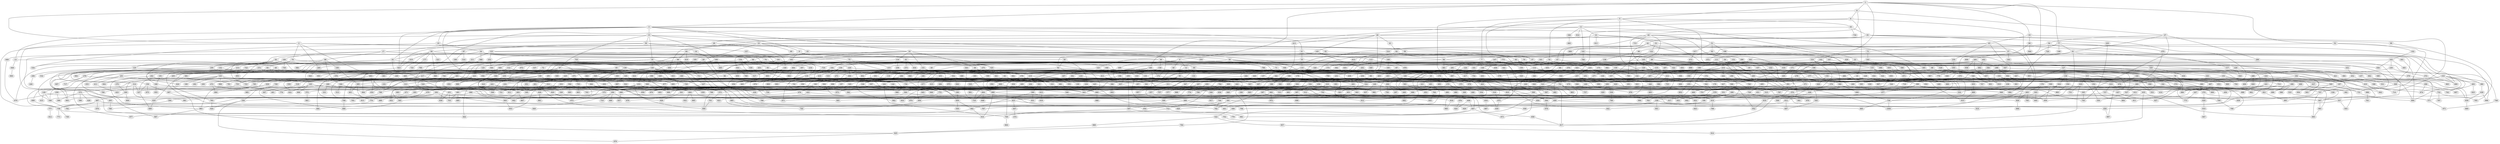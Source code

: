 // Generated by graph-tools (version 1.0) at 2021/54/03/08/21 14:54:01
// undirected, 1000 vertices, 1500 edges
graph export_dot {
  node [color=gray90,style=filled];
  "1";
  "2";
  "3";
  "4";
  "5";
  "6";
  "7";
  "8";
  "9";
  "10";
  "11";
  "12";
  "13";
  "14";
  "15";
  "16";
  "17";
  "18";
  "19";
  "20";
  "21";
  "22";
  "23";
  "24";
  "25";
  "26";
  "27";
  "28";
  "29";
  "30";
  "31";
  "32";
  "33";
  "34";
  "35";
  "36";
  "37";
  "38";
  "39";
  "40";
  "41";
  "42";
  "43";
  "44";
  "45";
  "46";
  "47";
  "48";
  "49";
  "50";
  "51";
  "52";
  "53";
  "54";
  "55";
  "56";
  "57";
  "58";
  "59";
  "60";
  "61";
  "62";
  "63";
  "64";
  "65";
  "66";
  "67";
  "68";
  "69";
  "70";
  "71";
  "72";
  "73";
  "74";
  "75";
  "76";
  "77";
  "78";
  "79";
  "80";
  "81";
  "82";
  "83";
  "84";
  "85";
  "86";
  "87";
  "88";
  "89";
  "90";
  "91";
  "92";
  "93";
  "94";
  "95";
  "96";
  "97";
  "98";
  "99";
  "100";
  "101";
  "102";
  "103";
  "104";
  "105";
  "106";
  "107";
  "108";
  "109";
  "110";
  "111";
  "112";
  "113";
  "114";
  "115";
  "116";
  "117";
  "118";
  "119";
  "120";
  "121";
  "122";
  "123";
  "124";
  "125";
  "126";
  "127";
  "128";
  "129";
  "130";
  "131";
  "132";
  "133";
  "134";
  "135";
  "136";
  "137";
  "138";
  "139";
  "140";
  "141";
  "142";
  "143";
  "144";
  "145";
  "146";
  "147";
  "148";
  "149";
  "150";
  "151";
  "152";
  "153";
  "154";
  "155";
  "156";
  "157";
  "158";
  "159";
  "160";
  "161";
  "162";
  "163";
  "164";
  "165";
  "166";
  "167";
  "168";
  "169";
  "170";
  "171";
  "172";
  "173";
  "174";
  "175";
  "176";
  "177";
  "178";
  "179";
  "180";
  "181";
  "182";
  "183";
  "184";
  "185";
  "186";
  "187";
  "188";
  "189";
  "190";
  "191";
  "192";
  "193";
  "194";
  "195";
  "196";
  "197";
  "198";
  "199";
  "200";
  "201";
  "202";
  "203";
  "204";
  "205";
  "206";
  "207";
  "208";
  "209";
  "210";
  "211";
  "212";
  "213";
  "214";
  "215";
  "216";
  "217";
  "218";
  "219";
  "220";
  "221";
  "222";
  "223";
  "224";
  "225";
  "226";
  "227";
  "228";
  "229";
  "230";
  "231";
  "232";
  "233";
  "234";
  "235";
  "236";
  "237";
  "238";
  "239";
  "240";
  "241";
  "242";
  "243";
  "244";
  "245";
  "246";
  "247";
  "248";
  "249";
  "250";
  "251";
  "252";
  "253";
  "254";
  "255";
  "256";
  "257";
  "258";
  "259";
  "260";
  "261";
  "262";
  "263";
  "264";
  "265";
  "266";
  "267";
  "268";
  "269";
  "270";
  "271";
  "272";
  "273";
  "274";
  "275";
  "276";
  "277";
  "278";
  "279";
  "280";
  "281";
  "282";
  "283";
  "284";
  "285";
  "286";
  "287";
  "288";
  "289";
  "290";
  "291";
  "292";
  "293";
  "294";
  "295";
  "296";
  "297";
  "298";
  "299";
  "300";
  "301";
  "302";
  "303";
  "304";
  "305";
  "306";
  "307";
  "308";
  "309";
  "310";
  "311";
  "312";
  "313";
  "314";
  "315";
  "316";
  "317";
  "318";
  "319";
  "320";
  "321";
  "322";
  "323";
  "324";
  "325";
  "326";
  "327";
  "328";
  "329";
  "330";
  "331";
  "332";
  "333";
  "334";
  "335";
  "336";
  "337";
  "338";
  "339";
  "340";
  "341";
  "342";
  "343";
  "344";
  "345";
  "346";
  "347";
  "348";
  "349";
  "350";
  "351";
  "352";
  "353";
  "354";
  "355";
  "356";
  "357";
  "358";
  "359";
  "360";
  "361";
  "362";
  "363";
  "364";
  "365";
  "366";
  "367";
  "368";
  "369";
  "370";
  "371";
  "372";
  "373";
  "374";
  "375";
  "376";
  "377";
  "378";
  "379";
  "380";
  "381";
  "382";
  "383";
  "384";
  "385";
  "386";
  "387";
  "388";
  "389";
  "390";
  "391";
  "392";
  "393";
  "394";
  "395";
  "396";
  "397";
  "398";
  "399";
  "400";
  "401";
  "402";
  "403";
  "404";
  "405";
  "406";
  "407";
  "408";
  "409";
  "410";
  "411";
  "412";
  "413";
  "414";
  "415";
  "416";
  "417";
  "418";
  "419";
  "420";
  "421";
  "422";
  "423";
  "424";
  "425";
  "426";
  "427";
  "428";
  "429";
  "430";
  "431";
  "432";
  "433";
  "434";
  "435";
  "436";
  "437";
  "438";
  "439";
  "440";
  "441";
  "442";
  "443";
  "444";
  "445";
  "446";
  "447";
  "448";
  "449";
  "450";
  "451";
  "452";
  "453";
  "454";
  "455";
  "456";
  "457";
  "458";
  "459";
  "460";
  "461";
  "462";
  "463";
  "464";
  "465";
  "466";
  "467";
  "468";
  "469";
  "470";
  "471";
  "472";
  "473";
  "474";
  "475";
  "476";
  "477";
  "478";
  "479";
  "480";
  "481";
  "482";
  "483";
  "484";
  "485";
  "486";
  "487";
  "488";
  "489";
  "490";
  "491";
  "492";
  "493";
  "494";
  "495";
  "496";
  "497";
  "498";
  "499";
  "500";
  "501";
  "502";
  "503";
  "504";
  "505";
  "506";
  "507";
  "508";
  "509";
  "510";
  "511";
  "512";
  "513";
  "514";
  "515";
  "516";
  "517";
  "518";
  "519";
  "520";
  "521";
  "522";
  "523";
  "524";
  "525";
  "526";
  "527";
  "528";
  "529";
  "530";
  "531";
  "532";
  "533";
  "534";
  "535";
  "536";
  "537";
  "538";
  "539";
  "540";
  "541";
  "542";
  "543";
  "544";
  "545";
  "546";
  "547";
  "548";
  "549";
  "550";
  "551";
  "552";
  "553";
  "554";
  "555";
  "556";
  "557";
  "558";
  "559";
  "560";
  "561";
  "562";
  "563";
  "564";
  "565";
  "566";
  "567";
  "568";
  "569";
  "570";
  "571";
  "572";
  "573";
  "574";
  "575";
  "576";
  "577";
  "578";
  "579";
  "580";
  "581";
  "582";
  "583";
  "584";
  "585";
  "586";
  "587";
  "588";
  "589";
  "590";
  "591";
  "592";
  "593";
  "594";
  "595";
  "596";
  "597";
  "598";
  "599";
  "600";
  "601";
  "602";
  "603";
  "604";
  "605";
  "606";
  "607";
  "608";
  "609";
  "610";
  "611";
  "612";
  "613";
  "614";
  "615";
  "616";
  "617";
  "618";
  "619";
  "620";
  "621";
  "622";
  "623";
  "624";
  "625";
  "626";
  "627";
  "628";
  "629";
  "630";
  "631";
  "632";
  "633";
  "634";
  "635";
  "636";
  "637";
  "638";
  "639";
  "640";
  "641";
  "642";
  "643";
  "644";
  "645";
  "646";
  "647";
  "648";
  "649";
  "650";
  "651";
  "652";
  "653";
  "654";
  "655";
  "656";
  "657";
  "658";
  "659";
  "660";
  "661";
  "662";
  "663";
  "664";
  "665";
  "666";
  "667";
  "668";
  "669";
  "670";
  "671";
  "672";
  "673";
  "674";
  "675";
  "676";
  "677";
  "678";
  "679";
  "680";
  "681";
  "682";
  "683";
  "684";
  "685";
  "686";
  "687";
  "688";
  "689";
  "690";
  "691";
  "692";
  "693";
  "694";
  "695";
  "696";
  "697";
  "698";
  "699";
  "700";
  "701";
  "702";
  "703";
  "704";
  "705";
  "706";
  "707";
  "708";
  "709";
  "710";
  "711";
  "712";
  "713";
  "714";
  "715";
  "716";
  "717";
  "718";
  "719";
  "720";
  "721";
  "722";
  "723";
  "724";
  "725";
  "726";
  "727";
  "728";
  "729";
  "730";
  "731";
  "732";
  "733";
  "734";
  "735";
  "736";
  "737";
  "738";
  "739";
  "740";
  "741";
  "742";
  "743";
  "744";
  "745";
  "746";
  "747";
  "748";
  "749";
  "750";
  "751";
  "752";
  "753";
  "754";
  "755";
  "756";
  "757";
  "758";
  "759";
  "760";
  "761";
  "762";
  "763";
  "764";
  "765";
  "766";
  "767";
  "768";
  "769";
  "770";
  "771";
  "772";
  "773";
  "774";
  "775";
  "776";
  "777";
  "778";
  "779";
  "780";
  "781";
  "782";
  "783";
  "784";
  "785";
  "786";
  "787";
  "788";
  "789";
  "790";
  "791";
  "792";
  "793";
  "794";
  "795";
  "796";
  "797";
  "798";
  "799";
  "800";
  "801";
  "802";
  "803";
  "804";
  "805";
  "806";
  "807";
  "808";
  "809";
  "810";
  "811";
  "812";
  "813";
  "814";
  "815";
  "816";
  "817";
  "818";
  "819";
  "820";
  "821";
  "822";
  "823";
  "824";
  "825";
  "826";
  "827";
  "828";
  "829";
  "830";
  "831";
  "832";
  "833";
  "834";
  "835";
  "836";
  "837";
  "838";
  "839";
  "840";
  "841";
  "842";
  "843";
  "844";
  "845";
  "846";
  "847";
  "848";
  "849";
  "850";
  "851";
  "852";
  "853";
  "854";
  "855";
  "856";
  "857";
  "858";
  "859";
  "860";
  "861";
  "862";
  "863";
  "864";
  "865";
  "866";
  "867";
  "868";
  "869";
  "870";
  "871";
  "872";
  "873";
  "874";
  "875";
  "876";
  "877";
  "878";
  "879";
  "880";
  "881";
  "882";
  "883";
  "884";
  "885";
  "886";
  "887";
  "888";
  "889";
  "890";
  "891";
  "892";
  "893";
  "894";
  "895";
  "896";
  "897";
  "898";
  "899";
  "900";
  "901";
  "902";
  "903";
  "904";
  "905";
  "906";
  "907";
  "908";
  "909";
  "910";
  "911";
  "912";
  "913";
  "914";
  "915";
  "916";
  "917";
  "918";
  "919";
  "920";
  "921";
  "922";
  "923";
  "924";
  "925";
  "926";
  "927";
  "928";
  "929";
  "930";
  "931";
  "932";
  "933";
  "934";
  "935";
  "936";
  "937";
  "938";
  "939";
  "940";
  "941";
  "942";
  "943";
  "944";
  "945";
  "946";
  "947";
  "948";
  "949";
  "950";
  "951";
  "952";
  "953";
  "954";
  "955";
  "956";
  "957";
  "958";
  "959";
  "960";
  "961";
  "962";
  "963";
  "964";
  "965";
  "966";
  "967";
  "968";
  "969";
  "970";
  "971";
  "972";
  "973";
  "974";
  "975";
  "976";
  "977";
  "978";
  "979";
  "980";
  "981";
  "982";
  "983";
  "984";
  "985";
  "986";
  "987";
  "988";
  "989";
  "990";
  "991";
  "992";
  "993";
  "994";
  "995";
  "996";
  "997";
  "998";
  "999";
  "1000";
  "1" -- "2";
  "1" -- "3";
  "1" -- "4";
  "1" -- "5";
  "1" -- "6";
  "1" -- "33";
  "1" -- "52";
  "1" -- "77";
  "1" -- "192";
  "1" -- "274";
  "2" -- "14";
  "2" -- "32";
  "2" -- "79";
  "2" -- "663";
  "2" -- "295";
  "2" -- "993";
  "3" -- "9";
  "3" -- "13";
  "3" -- "15";
  "3" -- "19";
  "3" -- "24";
  "3" -- "31";
  "3" -- "61";
  "3" -- "222";
  "3" -- "923";
  "3" -- "235";
  "4" -- "12";
  "4" -- "40";
  "4" -- "72";
  "4" -- "394";
  "4" -- "499";
  "5" -- "7";
  "5" -- "16";
  "5" -- "22";
  "5" -- "78";
  "5" -- "498";
  "5" -- "37";
  "6" -- "8";
  "6" -- "27";
  "6" -- "44";
  "6" -- "578";
  "7" -- "88";
  "7" -- "453";
  "8" -- "10";
  "8" -- "11";
  "8" -- "146";
  "8" -- "929";
  "9" -- "39";
  "9" -- "46";
  "9" -- "81";
  "9" -- "162";
  "9" -- "628";
  "10" -- "325";
  "10" -- "448";
  "10" -- "574";
  "11" -- "21";
  "11" -- "26";
  "11" -- "141";
  "11" -- "348";
  "11" -- "385";
  "11" -- "814";
  "11" -- "400";
  "12" -- "20";
  "12" -- "118";
  "12" -- "170";
  "12" -- "304";
  "12" -- "629";
  "13" -- "48";
  "13" -- "848";
  "14" -- "741";
  "15" -- "17";
  "15" -- "18";
  "15" -- "23";
  "15" -- "36";
  "15" -- "87";
  "15" -- "106";
  "15" -- "283";
  "15" -- "736";
  "16" -- "35";
  "16" -- "68";
  "16" -- "734";
  "17" -- "94";
  "17" -- "96";
  "17" -- "119";
  "17" -- "129";
  "17" -- "189";
  "18" -- "126";
  "18" -- "165";
  "18" -- "223";
  "18" -- "275";
  "18" -- "883";
  "18" -- "205";
  "18" -- "430";
  "18" -- "328";
  "18" -- "209";
  "19" -- "34";
  "19" -- "534";
  "20" -- "221";
  "20" -- "491";
  "20" -- "713";
  "20" -- "784";
  "21" -- "53";
  "21" -- "611";
  "21" -- "923";
  "21" -- "391";
  "22" -- "886";
  "22" -- "322";
  "23" -- "25";
  "23" -- "29";
  "23" -- "64";
  "23" -- "69";
  "23" -- "70";
  "23" -- "107";
  "23" -- "121";
  "24" -- "38";
  "24" -- "59";
  "24" -- "84";
  "24" -- "113";
  "24" -- "116";
  "24" -- "151";
  "24" -- "301";
  "24" -- "705";
  "24" -- "517";
  "25" -- "30";
  "25" -- "134";
  "25" -- "254";
  "25" -- "631";
  "26" -- "28";
  "26" -- "41";
  "26" -- "99";
  "26" -- "135";
  "26" -- "145";
  "26" -- "413";
  "27" -- "54";
  "27" -- "91";
  "27" -- "289";
  "27" -- "345";
  "28" -- "58";
  "28" -- "140";
  "28" -- "629";
  "29" -- "112";
  "29" -- "974";
  "30" -- "65";
  "30" -- "71";
  "30" -- "260";
  "30" -- "436";
  "30" -- "215";
  "31" -- "55";
  "31" -- "195";
  "31" -- "775";
  "32" -- "37";
  "32" -- "62";
  "33" -- "43";
  "33" -- "90";
  "33" -- "714";
  "34" -- "50";
  "34" -- "74";
  "34" -- "368";
  "34" -- "525";
  "34" -- "649";
  "34" -- "719";
  "35" -- "42";
  "35" -- "229";
  "35" -- "524";
  "35" -- "880";
  "35" -- "57";
  "36" -- "56";
  "36" -- "97";
  "36" -- "157";
  "36" -- "172";
  "37" -- "45";
  "37" -- "130";
  "37" -- "342";
  "37" -- "726";
  "38" -- "63";
  "38" -- "98";
  "38" -- "250";
  "38" -- "305";
  "38" -- "378";
  "39" -- "62";
  "39" -- "234";
  "40" -- "443";
  "41" -- "82";
  "42" -- "47";
  "42" -- "57";
  "42" -- "286";
  "42" -- "760";
  "42" -- "810";
  "43" -- "73";
  "43" -- "230";
  "43" -- "318";
  "43" -- "919";
  "43" -- "142";
  "44" -- "51";
  "44" -- "105";
  "44" -- "115";
  "44" -- "418";
  "44" -- "494";
  "44" -- "497";
  "44" -- "715";
  "45" -- "154";
  "46" -- "49";
  "46" -- "158";
  "46" -- "541";
  "46" -- "598";
  "47" -- "124";
  "47" -- "148";
  "47" -- "547";
  "48" -- "128";
  "48" -- "169";
  "48" -- "346";
  "48" -- "711";
  "50" -- "80";
  "50" -- "209";
  "50" -- "200";
  "50" -- "129";
  "50" -- "534";
  "51" -- "92";
  "51" -- "133";
  "51" -- "188";
  "51" -- "317";
  "52" -- "102";
  "52" -- "328";
  "52" -- "731";
  "53" -- "122";
  "53" -- "909";
  "53" -- "828";
  "54" -- "60";
  "54" -- "720";
  "54" -- "680";
  "55" -- "67";
  "55" -- "110";
  "55" -- "190";
  "55" -- "478";
  "55" -- "465";
  "56" -- "93";
  "56" -- "177";
  "56" -- "419";
  "56" -- "467";
  "56" -- "521";
  "56" -- "61";
  "56" -- "913";
  "56" -- "965";
  "57" -- "117";
  "57" -- "183";
  "57" -- "173";
  "57" -- "308";
  "57" -- "94";
  "58" -- "89";
  "58" -- "813";
  "59" -- "421";
  "59" -- "619";
  "59" -- "148";
  "60" -- "138";
  "61" -- "139";
  "61" -- "262";
  "61" -- "272";
  "61" -- "693";
  "62" -- "66";
  "62" -- "218";
  "62" -- "383";
  "62" -- "422";
  "62" -- "668";
  "62" -- "860";
  "62" -- "977";
  "63" -- "100";
  "63" -- "555";
  "63" -- "942";
  "64" -- "75";
  "64" -- "86";
  "64" -- "261";
  "64" -- "819";
  "65" -- "335";
  "65" -- "457";
  "65" -- "930";
  "65" -- "424";
  "66" -- "580";
  "66" -- "660";
  "67" -- "342";
  "67" -- "760";
  "68" -- "76";
  "68" -- "240";
  "68" -- "205";
  "70" -- "322";
  "70" -- "381";
  "71" -- "266";
  "71" -- "566";
  "72" -- "820";
  "73" -- "111";
  "73" -- "193";
  "74" -- "935";
  "74" -- "640";
  "75" -- "104";
  "75" -- "215";
  "75" -- "284";
  "76" -- "585";
  "76" -- "637";
  "76" -- "653";
  "76" -- "639";
  "76" -- "467";
  "77" -- "108";
  "77" -- "316";
  "77" -- "470";
  "77" -- "510";
  "77" -- "91";
  "77" -- "765";
  "78" -- "127";
  "78" -- "433";
  "78" -- "528";
  "78" -- "684";
  "78" -- "169";
  "79" -- "83";
  "79" -- "472";
  "79" -- "163";
  "79" -- "439";
  "80" -- "131";
  "80" -- "311";
  "80" -- "847";
  "80" -- "871";
  "80" -- "260";
  "81" -- "159";
  "81" -- "185";
  "81" -- "273";
  "81" -- "834";
  "82" -- "85";
  "82" -- "137";
  "82" -- "306";
  "83" -- "201";
  "83" -- "219";
  "83" -- "276";
  "83" -- "400";
  "84" -- "216";
  "84" -- "307";
  "84" -- "722";
  "84" -- "930";
  "85" -- "95";
  "85" -- "114";
  "85" -- "120";
  "85" -- "817";
  "86" -- "125";
  "86" -- "233";
  "86" -- "711";
  "86" -- "391";
  "86" -- "112";
  "87" -- "149";
  "87" -- "268";
  "87" -- "291";
  "87" -- "509";
  "87" -- "960";
  "87" -- "987";
  "87" -- "98";
  "88" -- "160";
  "88" -- "707";
  "88" -- "693";
  "89" -- "101";
  "89" -- "196";
  "89" -- "288";
  "89" -- "475";
  "90" -- "363";
  "90" -- "944";
  "91" -- "184";
  "91" -- "285";
  "91" -- "808";
  "91" -- "892";
  "91" -- "729";
  "91" -- "874";
  "92" -- "123";
  "92" -- "147";
  "92" -- "402";
  "92" -- "334";
  "93" -- "378";
  "93" -- "601";
  "94" -- "210";
  "94" -- "362";
  "94" -- "381";
  "95" -- "657";
  "95" -- "744";
  "95" -- "856";
  "95" -- "554";
  "95" -- "905";
  "96" -- "109";
  "96" -- "132";
  "96" -- "344";
  "96" -- "366";
  "97" -- "199";
  "97" -- "514";
  "98" -- "518";
  "98" -- "463";
  "99" -- "571";
  "102" -- "103";
  "103" -- "239";
  "103" -- "365";
  "103" -- "753";
  "103" -- "836";
  "104" -- "641";
  "104" -- "119";
  "104" -- "663";
  "104" -- "840";
  "105" -- "120";
  "105" -- "207";
  "105" -- "322";
  "105" -- "454";
  "105" -- "930";
  "106" -- "156";
  "106" -- "465";
  "106" -- "695";
  "106" -- "525";
  "107" -- "392";
  "107" -- "886";
  "107" -- "753";
  "109" -- "395";
  "110" -- "386";
  "110" -- "417";
  "110" -- "581";
  "110" -- "876";
  "111" -- "226";
  "111" -- "343";
  "112" -- "376";
  "112" -- "743";
  "112" -- "135";
  "113" -- "173";
  "113" -- "349";
  "113" -- "836";
  "114" -- "142";
  "114" -- "166";
  "114" -- "339";
  "114" -- "340";
  "114" -- "766";
  "115" -- "153";
  "115" -- "350";
  "115" -- "983";
  "115" -- "563";
  "116" -- "238";
  "116" -- "464";
  "116" -- "443";
  "116" -- "494";
  "117" -- "186";
  "117" -- "224";
  "117" -- "688";
  "118" -- "341";
  "119" -- "144";
  "119" -- "665";
  "119" -- "951";
  "119" -- "927";
  "120" -- "290";
  "120" -- "358";
  "120" -- "441";
  "120" -- "632";
  "120" -- "840";
  "121" -- "211";
  "121" -- "252";
  "121" -- "756";
  "122" -- "152";
  "122" -- "337";
  "123" -- "759";
  "123" -- "135";
  "124" -- "248";
  "125" -- "191";
  "125" -- "954";
  "126" -- "205";
  "126" -- "217";
  "126" -- "227";
  "126" -- "500";
  "126" -- "517";
  "126" -- "643";
  "126" -- "965";
  "126" -- "585";
  "126" -- "740";
  "127" -- "136";
  "127" -- "155";
  "127" -- "330";
  "127" -- "747";
  "128" -- "415";
  "128" -- "844";
  "128" -- "546";
  "129" -- "206";
  "129" -- "245";
  "129" -- "532";
  "129" -- "334";
  "130" -- "237";
  "130" -- "277";
  "130" -- "445";
  "131" -- "357";
  "132" -- "143";
  "132" -- "320";
  "132" -- "546";
  "133" -- "324";
  "133" -- "403";
  "133" -- "526";
  "133" -- "659";
  "133" -- "269";
  "134" -- "295";
  "134" -- "530";
  "134" -- "759";
  "135" -- "197";
  "135" -- "393";
  "135" -- "319";
  "136" -- "178";
  "136" -- "354";
  "136" -- "624";
  "136" -- "890";
  "136" -- "880";
  "137" -- "176";
  "137" -- "964";
  "138" -- "323";
  "139" -- "225";
  "139" -- "369";
  "139" -- "849";
  "139" -- "969";
  "140" -- "803";
  "140" -- "665";
  "141" -- "167";
  "141" -- "181";
  "141" -- "706";
  "142" -- "204";
  "142" -- "208";
  "142" -- "590";
  "143" -- "180";
  "143" -- "279";
  "143" -- "282";
  "143" -- "723";
  "143" -- "948";
  "143" -- "240";
  "143" -- "998";
  "144" -- "190";
  "145" -- "168";
  "145" -- "202";
  "145" -- "640";
  "146" -- "163";
  "146" -- "172";
  "146" -- "179";
  "146" -- "568";
  "146" -- "613";
  "146" -- "310";
  "146" -- "957";
  "146" -- "482";
  "147" -- "150";
  "147" -- "175";
  "147" -- "302";
  "147" -- "719";
  "147" -- "668";
  "148" -- "174";
  "148" -- "244";
  "149" -- "200";
  "149" -- "623";
  "149" -- "999";
  "149" -- "480";
  "150" -- "529";
  "151" -- "235";
  "151" -- "251";
  "151" -- "468";
  "151" -- "667";
  "151" -- "802";
  "152" -- "198";
  "152" -- "334";
  "153" -- "236";
  "153" -- "256";
  "153" -- "361";
  "153" -- "768";
  "153" -- "938";
  "154" -- "182";
  "154" -- "426";
  "155" -- "496";
  "155" -- "704";
  "155" -- "524";
  "155" -- "416";
  "155" -- "667";
  "156" -- "327";
  "156" -- "875";
  "156" -- "907";
  "157" -- "161";
  "158" -- "194";
  "158" -- "407";
  "158" -- "570";
  "159" -- "271";
  "159" -- "398";
  "159" -- "410";
  "159" -- "519";
  "159" -- "613";
  "159" -- "634";
  "159" -- "854";
  "160" -- "876";
  "160" -- "412";
  "161" -- "164";
  "161" -- "537";
  "161" -- "854";
  "161" -- "872";
  "161" -- "894";
  "161" -- "958";
  "161" -- "757";
  "162" -- "220";
  "162" -- "505";
  "163" -- "685";
  "163" -- "897";
  "163" -- "922";
  "164" -- "697";
  "164" -- "484";
  "164" -- "561";
  "165" -- "367";
  "165" -- "603";
  "165" -- "622";
  "165" -- "866";
  "165" -- "906";
  "166" -- "353";
  "166" -- "360";
  "166" -- "457";
  "166" -- "678";
  "166" -- "696";
  "166" -- "926";
  "167" -- "171";
  "167" -- "827";
  "168" -- "878";
  "168" -- "185";
  "169" -- "264";
  "169" -- "829";
  "169" -- "249";
  "169" -- "507";
  "170" -- "435";
  "171" -- "405";
  "172" -- "414";
  "172" -- "741";
  "173" -- "750";
  "173" -- "927";
  "173" -- "486";
  "173" -- "682";
  "174" -- "542";
  "174" -- "551";
  "174" -- "726";
  "175" -- "228";
  "175" -- "782";
  "176" -- "948";
  "177" -- "725";
  "178" -- "503";
  "178" -- "605";
  "179" -- "270";
  "179" -- "485";
  "179" -- "791";
  "181" -- "281";
  "181" -- "388";
  "181" -- "655";
  "181" -- "940";
  "182" -- "821";
  "184" -- "187";
  "184" -- "821";
  "184" -- "860";
  "185" -- "263";
  "185" -- "583";
  "185" -- "642";
  "185" -- "709";
  "185" -- "208";
  "186" -- "647";
  "187" -- "686";
  "187" -- "638";
  "188" -- "429";
  "188" -- "672";
  "189" -- "213";
  "189" -- "265";
  "189" -- "739";
  "189" -- "958";
  "189" -- "723";
  "189" -- "806";
  "190" -- "459";
  "191" -- "346";
  "192" -- "329";
  "192" -- "439";
  "192" -- "433";
  "192" -- "380";
  "192" -- "418";
  "192" -- "580";
  "193" -- "214";
  "193" -- "538";
  "193" -- "576";
  "194" -- "242";
  "194" -- "497";
  "195" -- "540";
  "196" -- "646";
  "196" -- "278";
  "197" -- "430";
  "198" -- "255";
  "198" -- "258";
  "198" -- "359";
  "198" -- "219";
  "198" -- "915";
  "201" -- "253";
  "201" -- "411";
  "201" -- "424";
  "202" -- "203";
  "202" -- "231";
  "202" -- "303";
  "202" -- "264";
  "204" -- "866";
  "205" -- "268";
  "205" -- "327";
  "206" -- "246";
  "208" -- "293";
  "208" -- "420";
  "208" -- "539";
  "208" -- "673";
  "209" -- "314";
  "209" -- "217";
  "210" -- "212";
  "210" -- "257";
  "210" -- "940";
  "211" -- "790";
  "211" -- "942";
  "212" -- "733";
  "212" -- "986";
  "212" -- "352";
  "213" -- "475";
  "213" -- "851";
  "213" -- "993";
  "214" -- "267";
  "214" -- "375";
  "214" -- "444";
  "214" -- "755";
  "214" -- "934";
  "214" -- "876";
  "215" -- "802";
  "217" -- "232";
  "217" -- "312";
  "217" -- "569";
  "217" -- "749";
  "217" -- "785";
  "217" -- "443";
  "218" -- "256";
  "218" -- "600";
  "219" -- "341";
  "219" -- "536";
  "219" -- "593";
  "219" -- "587";
  "220" -- "310";
  "220" -- "484";
  "221" -- "490";
  "221" -- "699";
  "221" -- "980";
  "222" -- "926";
  "222" -- "324";
  "223" -- "333";
  "223" -- "520";
  "223" -- "650";
  "223" -- "989";
  "224" -- "241";
  "224" -- "308";
  "224" -- "818";
  "225" -- "243";
  "225" -- "434";
  "225" -- "636";
  "225" -- "673";
  "225" -- "248";
  "226" -- "379";
  "226" -- "384";
  "226" -- "753";
  "226" -- "920";
  "227" -- "683";
  "227" -- "511";
  "228" -- "249";
  "228" -- "860";
  "228" -- "842";
  "229" -- "745";
  "230" -- "278";
  "230" -- "355";
  "231" -- "479";
  "231" -- "756";
  "233" -- "973";
  "233" -- "660";
  "233" -- "788";
  "233" -- "736";
  "234" -- "516";
  "234" -- "879";
  "235" -- "625";
  "235" -- "523";
  "235" -- "572";
  "235" -- "491";
  "236" -- "334";
  "237" -- "571";
  "238" -- "552";
  "239" -- "288";
  "239" -- "372";
  "240" -- "817";
  "240" -- "482";
  "241" -- "247";
  "241" -- "382";
  "241" -- "456";
  "241" -- "414";
  "242" -- "515";
  "242" -- "709";
  "242" -- "953";
  "243" -- "259";
  "243" -- "294";
  "243" -- "572";
  "243" -- "804";
  "243" -- "443";
  "244" -- "723";
  "244" -- "566";
  "245" -- "793";
  "245" -- "313";
  "247" -- "773";
  "248" -- "614";
  "248" -- "837";
  "249" -- "280";
  "249" -- "804";
  "249" -- "787";
  "250" -- "319";
  "250" -- "507";
  "250" -- "600";
  "251" -- "287";
  "251" -- "553";
  "252" -- "540";
  "254" -- "796";
  "255" -- "617";
  "255" -- "679";
  "255" -- "852";
  "255" -- "799";
  "256" -- "336";
  "256" -- "943";
  "256" -- "782";
  "256" -- "890";
  "257" -- "409";
  "257" -- "550";
  "257" -- "621";
  "258" -- "990";
  "258" -- "458";
  "259" -- "399";
  "259" -- "670";
  "260" -- "389";
  "261" -- "313";
  "261" -- "364";
  "261" -- "458";
  "261" -- "877";
  "261" -- "300";
  "261" -- "721";
  "261" -- "964";
  "262" -- "904";
  "262" -- "781";
  "263" -- "269";
  "263" -- "762";
  "263" -- "497";
  "264" -- "297";
  "264" -- "449";
  "264" -- "758";
  "265" -- "780";
  "266" -- "442";
  "266" -- "504";
  "266" -- "888";
  "267" -- "296";
  "267" -- "395";
  "268" -- "292";
  "268" -- "331";
  "268" -- "461";
  "268" -- "512";
  "269" -- "408";
  "269" -- "605";
  "270" -- "309";
  "270" -- "446";
  "270" -- "294";
  "272" -- "931";
  "272" -- "992";
  "274" -- "544";
  "274" -- "908";
  "275" -- "310";
  "275" -- "351";
  "276" -- "607";
  "276" -- "717";
  "276" -- "312";
  "277" -- "482";
  "278" -- "371";
  "278" -- "630";
  "278" -- "389";
  "278" -- "388";
  "279" -- "300";
  "280" -- "338";
  "280" -- "638";
  "280" -- "700";
  "280" -- "763";
  "280" -- "974";
  "281" -- "298";
  "281" -- "315";
  "283" -- "841";
  "283" -- "945";
  "283" -- "921";
  "284" -- "564";
  "284" -- "549";
  "285" -- "299";
  "285" -- "437";
  "285" -- "666";
  "285" -- "936";
  "285" -- "982";
  "286" -- "370";
  "286" -- "586";
  "287" -- "582";
  "287" -- "577";
  "288" -- "404";
  "288" -- "826";
  "289" -- "356";
  "289" -- "557";
  "290" -- "332";
  "290" -- "408";
  "290" -- "545";
  "290" -- "561";
  "290" -- "1000";
  "292" -- "782";
  "292" -- "783";
  "292" -- "652";
  "292" -- "703";
  "293" -- "913";
  "294" -- "466";
  "294" -- "684";
  "294" -- "710";
  "294" -- "879";
  "295" -- "543";
  "296" -- "807";
  "296" -- "874";
  "298" -- "434";
  "298" -- "668";
  "299" -- "416";
  "299" -- "502";
  "299" -- "778";
  "300" -- "487";
  "300" -- "800";
  "301" -- "894";
  "303" -- "610";
  "304" -- "492";
  "304" -- "999";
  "304" -- "511";
  "305" -- "321";
  "305" -- "902";
  "306" -- "591";
  "306" -- "822";
  "307" -- "337";
  "307" -- "455";
  "307" -- "505";
  "307" -- "871";
  "308" -- "742";
  "308" -- "707";
  "310" -- "508";
  "311" -- "471";
  "311" -- "881";
  "312" -- "326";
  "312" -- "858";
  "312" -- "654";
  "313" -- "431";
  "314" -- "373";
  "314" -- "981";
  "314" -- "327";
  "315" -- "352";
  "315" -- "380";
  "315" -- "633";
  "315" -- "716";
  "315" -- "908";
  "316" -- "432";
  "316" -- "670";
  "316" -- "515";
  "317" -- "473";
  "318" -- "480";
  "318" -- "483";
  "318" -- "560";
  "318" -- "996";
  "318" -- "680";
  "318" -- "894";
  "319" -- "387";
  "319" -- "397";
  "319" -- "584";
  "319" -- "327";
  "320" -- "669";
  "320" -- "729";
  "320" -- "916";
  "321" -- "390";
  "321" -- "615";
  "323" -- "377";
  "323" -- "421";
  "323" -- "436";
  "323" -- "378";
  "324" -- "730";
  "325" -- "573";
  "326" -- "423";
  "326" -- "489";
  "327" -- "689";
  "328" -- "347";
  "328" -- "696";
  "329" -- "589";
  "329" -- "830";
  "329" -- "500";
  "330" -- "969";
  "332" -- "374";
  "332" -- "575";
  "332" -- "770";
  "332" -- "538";
  "332" -- "345";
  "332" -- "949";
  "332" -- "933";
  "333" -- "660";
  "335" -- "425";
  "335" -- "811";
  "335" -- "344";
  "335" -- "695";
  "335" -- "639";
  "337" -- "440";
  "337" -- "566";
  "338" -- "508";
  "338" -- "849";
  "338" -- "885";
  "338" -- "901";
  "339" -- "859";
  "341" -- "476";
  "341" -- "582";
  "341" -- "838";
  "342" -- "427";
  "342" -- "450";
  "342" -- "927";
  "342" -- "401";
  "343" -- "718";
  "344" -- "513";
  "344" -- "964";
  "345" -- "745";
  "346" -- "955";
  "346" -- "461";
  "347" -- "391";
  "347" -- "874";
  "348" -- "460";
  "350" -- "839";
  "350" -- "907";
  "351" -- "846";
  "351" -- "518";
  "352" -- "664";
  "353" -- "481";
  "354" -- "883";
  "354" -- "890";
  "355" -- "862";
  "355" -- "377";
  "356" -- "778";
  "357" -- "656";
  "357" -- "556";
  "359" -- "406";
  "360" -- "634";
  "362" -- "392";
  "362" -- "754";
  "363" -- "586";
  "363" -- "859";
  "363" -- "764";
  "364" -- "823";
  "364" -- "690";
  "368" -- "942";
  "369" -- "559";
  "369" -- "375";
  "370" -- "741";
  "370" -- "830";
  "371" -- "451";
  "372" -- "680";
  "373" -- "396";
  "373" -- "428";
  "373" -- "399";
  "374" -- "571";
  "374" -- "620";
  "375" -- "554";
  "376" -- "755";
  "377" -- "389";
  "377" -- "488";
  "377" -- "609";
  "378" -- "535";
  "378" -- "386";
  "378" -- "908";
  "378" -- "695";
  "379" -- "680";
  "380" -- "438";
  "385" -- "486";
  "385" -- "527";
  "386" -- "602";
  "387" -- "608";
  "387" -- "823";
  "388" -- "549";
  "389" -- "412";
  "389" -- "477";
  "389" -- "627";
  "389" -- "570";
  "390" -- "498";
  "390" -- "562";
  "390" -- "831";
  "391" -- "469";
  "392" -- "536";
  "392" -- "950";
  "394" -- "437";
  "395" -- "401";
  "395" -- "489";
  "395" -- "841";
  "397" -- "599";
  "397" -- "698";
  "397" -- "816";
  "398" -- "597";
  "398" -- "781";
  "398" -- "858";
  "401" -- "770";
  "402" -- "882";
  "403" -- "423";
  "408" -- "506";
  "409" -- "548";
  "409" -- "604";
  "409" -- "766";
  "410" -- "674";
  "411" -- "625";
  "412" -- "664";
  "413" -- "577";
  "416" -- "732";
  "416" -- "842";
  "417" -- "463";
  "418" -- "566";
  "419" -- "923";
  "421" -- "596";
  "422" -- "832";
  "422" -- "736";
  "423" -- "447";
  "423" -- "441";
  "423" -- "983";
  "425" -- "501";
  "425" -- "753";
  "427" -- "994";
  "429" -- "730";
  "431" -- "645";
  "431" -- "838";
  "431" -- "703";
  "432" -- "452";
  "433" -- "578";
  "437" -- "919";
  "438" -- "639";
  "438" -- "996";
  "438" -- "614";
  "439" -- "578";
  "440" -- "493";
  "440" -- "853";
  "440" -- "456";
  "442" -- "810";
  "442" -- "949";
  "442" -- "628";
  "443" -- "565";
  "443" -- "892";
  "444" -- "495";
  "444" -- "976";
  "445" -- "708";
  "445" -- "542";
  "447" -- "474";
  "449" -- "692";
  "450" -- "462";
  "450" -- "968";
  "450" -- "564";
  "451" -- "617";
  "452" -- "531";
  "452" -- "969";
  "453" -- "459";
  "453" -- "484";
  "453" -- "581";
  "455" -- "576";
  "455" -- "652";
  "455" -- "677";
  "455" -- "815";
  "458" -- "820";
  "458" -- "939";
  "459" -- "558";
  "459" -- "562";
  "462" -- "647";
  "462" -- "658";
  "462" -- "972";
  "462" -- "993";
  "462" -- "744";
  "463" -- "516";
  "464" -- "662";
  "464" -- "844";
  "467" -- "773";
  "468" -- "604";
  "470" -- "480";
  "471" -- "594";
  "472" -- "481";
  "472" -- "884";
  "473" -- "899";
  "475" -- "592";
  "475" -- "735";
  "476" -- "617";
  "476" -- "546";
  "477" -- "612";
  "478" -- "824";
  "479" -- "737";
  "480" -- "511";
  "480" -- "553";
  "480" -- "527";
  "481" -- "703";
  "481" -- "895";
  "483" -- "825";
  "483" -- "742";
  "484" -- "809";
  "484" -- "903";
  "484" -- "524";
  "486" -- "934";
  "487" -- "676";
  "487" -- "777";
  "487" -- "684";
  "487" -- "736";
  "488" -- "533";
  "491" -- "693";
  "491" -- "731";
  "494" -- "616";
  "495" -- "728";
  "496" -- "588";
  "496" -- "896";
  "496" -- "959";
  "498" -- "767";
  "498" -- "929";
  "499" -- "595";
  "499" -- "697";
  "500" -- "877";
  "501" -- "626";
  "502" -- "523";
  "502" -- "994";
  "502" -- "560";
  "503" -- "584";
  "503" -- "645";
  "504" -- "831";
  "504" -- "870";
  "505" -- "546";
  "505" -- "681";
  "507" -- "916";
  "507" -- "779";
  "508" -- "522";
  "510" -- "598";
  "512" -- "859";
  "515" -- "822";
  "516" -- "675";
  "518" -- "556";
  "520" -- "565";
  "520" -- "568";
  "522" -- "857";
  "522" -- "868";
  "523" -- "668";
  "523" -- "763";
  "524" -- "651";
  "524" -- "603";
  "525" -- "724";
  "525" -- "778";
  "526" -- "801";
  "526" -- "855";
  "526" -- "919";
  "526" -- "723";
  "527" -- "550";
  "528" -- "911";
  "529" -- "567";
  "529" -- "691";
  "530" -- "803";
  "533" -- "557";
  "535" -- "991";
  "536" -- "772";
  "536" -- "759";
  "536" -- "946";
  "539" -- "746";
  "540" -- "654";
  "540" -- "833";
  "541" -- "675";
  "542" -- "579";
  "544" -- "962";
  "544" -- "772";
  "545" -- "687";
  "546" -- "792";
  "547" -- "748";
  "547" -- "646";
  "548" -- "591";
  "549" -- "917";
  "551" -- "763";
  "552" -- "644";
  "552" -- "690";
  "552" -- "975";
  "552" -- "600";
  "552" -- "601";
  "556" -- "924";
  "556" -- "979";
  "557" -- "593";
  "557" -- "656";
  "560" -- "563";
  "560" -- "731";
  "560" -- "858";
  "561" -- "957";
  "562" -- "977";
  "562" -- "916";
  "564" -- "629";
  "564" -- "599";
  "565" -- "888";
  "566" -- "952";
  "567" -- "757";
  "569" -- "595";
  "569" -- "584";
  "569" -- "573";
  "570" -- "619";
  "571" -- "971";
  "572" -- "661";
  "573" -- "701";
  "574" -- "821";
  "575" -- "942";
  "576" -- "688";
  "576" -- "787";
  "579" -- "941";
  "579" -- "984";
  "579" -- "609";
  "580" -- "606";
  "581" -- "783";
  "583" -- "587";
  "583" -- "853";
  "584" -- "978";
  "587" -- "873";
  "590" -- "635";
  "590" -- "959";
  "590" -- "666";
  "591" -- "928";
  "591" -- "938";
  "591" -- "712";
  "592" -- "721";
  "592" -- "893";
  "592" -- "933";
  "592" -- "707";
  "592" -- "693";
  "594" -- "792";
  "596" -- "714";
  "597" -- "712";
  "597" -- "999";
  "597" -- "604";
  "600" -- "811";
  "600" -- "718";
  "600" -- "745";
  "604" -- "648";
  "604" -- "718";
  "604" -- "959";
  "605" -- "795";
  "605" -- "828";
  "605" -- "832";
  "606" -- "730";
  "608" -- "647";
  "608" -- "824";
  "609" -- "918";
  "609" -- "736";
  "610" -- "700";
  "610" -- "727";
  "612" -- "642";
  "612" -- "687";
  "613" -- "657";
  "614" -- "798";
  "614" -- "794";
  "615" -- "618";
  "616" -- "626";
  "619" -- "952";
  "620" -- "910";
  "624" -- "764";
  "624" -- "645";
  "627" -- "827";
  "628" -- "861";
  "629" -- "689";
  "631" -- "682";
  "631" -- "769";
  "631" -- "850";
  "632" -- "747";
  "633" -- "751";
  "633" -- "817";
  "635" -- "914";
  "635" -- "995";
  "635" -- "694";
  "636" -- "789";
  "637" -- "956";
  "639" -- "869";
  "640" -- "786";
  "640" -- "958";
  "640" -- "755";
  "641" -- "856";
  "647" -- "779";
  "647" -- "709";
  "647" -- "873";
  "649" -- "670";
  "651" -- "871";
  "651" -- "832";
  "651" -- "703";
  "651" -- "847";
  "655" -- "671";
  "655" -- "997";
  "656" -- "997";
  "657" -- "694";
  "657" -- "921";
  "658" -- "817";
  "660" -- "988";
  "660" -- "687";
  "663" -- "998";
  "663" -- "811";
  "663" -- "723";
  "663" -- "845";
  "666" -- "912";
  "668" -- "818";
  "668" -- "916";
  "669" -- "702";
  "669" -- "799";
  "675" -- "839";
  "679" -- "770";
  "681" -- "743";
  "681" -- "982";
  "681" -- "928";
  "685" -- "767";
  "686" -- "761";
  "690" -- "937";
  "693" -- "845";
  "693" -- "867";
  "694" -- "740";
  "696" -- "788";
  "697" -- "829";
  "699" -- "736";
  "700" -- "768";
  "701" -- "806";
  "702" -- "822";
  "702" -- "744";
  "705" -- "820";
  "707" -- "891";
  "707" -- "995";
  "708" -- "888";
  "709" -- "864";
  "711" -- "794";
  "712" -- "961";
  "712" -- "844";
  "713" -- "962";
  "719" -- "799";
  "720" -- "948";
  "722" -- "789";
  "724" -- "776";
  "727" -- "911";
  "727" -- "941";
  "728" -- "970";
  "728" -- "831";
  "729" -- "870";
  "730" -- "1000";
  "730" -- "885";
  "731" -- "894";
  "732" -- "765";
  "732" -- "797";
  "735" -- "805";
  "736" -- "738";
  "736" -- "752";
  "736" -- "771";
  "744" -- "954";
  "744" -- "782";
  "748" -- "971";
  "749" -- "985";
  "750" -- "921";
  "752" -- "817";
  "755" -- "776";
  "755" -- "983";
  "756" -- "966";
  "762" -- "774";
  "764" -- "935";
  "766" -- "793";
  "770" -- "780";
  "772" -- "786";
  "775" -- "835";
  "775" -- "934";
  "777" -- "812";
  "783" -- "924";
  "784" -- "925";
  "785" -- "884";
  "788" -- "806";
  "790" -- "931";
  "791" -- "863";
  "791" -- "946";
  "791" -- "961";
  "791" -- "828";
  "796" -- "912";
  "799" -- "902";
  "803" -- "854";
  "804" -- "865";
  "804" -- "932";
  "816" -- "887";
  "818" -- "960";
  "820" -- "973";
  "821" -- "891";
  "822" -- "843";
  "826" -- "886";
  "828" -- "898";
  "829" -- "847";
  "829" -- "946";
  "841" -- "847";
  "841" -- "933";
  "845" -- "953";
  "846" -- "976";
  "847" -- "881";
  "848" -- "900";
  "855" -- "889";
  "857" -- "914";
  "862" -- "963";
  "866" -- "905";
  "866" -- "981";
  "868" -- "925";
  "881" -- "995";
  "882" -- "967";
  "882" -- "920";
  "889" -- "915";
  "907" -- "925";
  "908" -- "918";
  "910" -- "947";
  "923" -- "964";
  "925" -- "979";
  "930" -- "989";
  "948" -- "1000";
  "948" -- "959";
  "983" -- "987";
}

